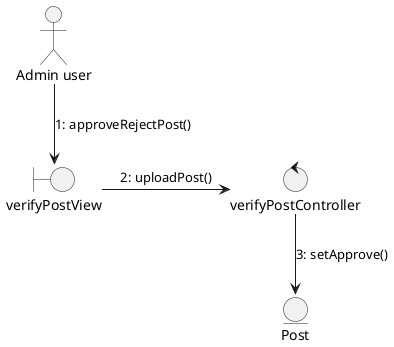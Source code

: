 @startuml verificarPublicaciones
actor "Admin user" as Act
boundary "verifyPostView" as view
Act-->view :1: approveRejectPost()
control "verifyPostController" as controller
view-r->controller :2: uploadPost()
entity Post as entity
controller-->entity :3: setApprove()
@enduml